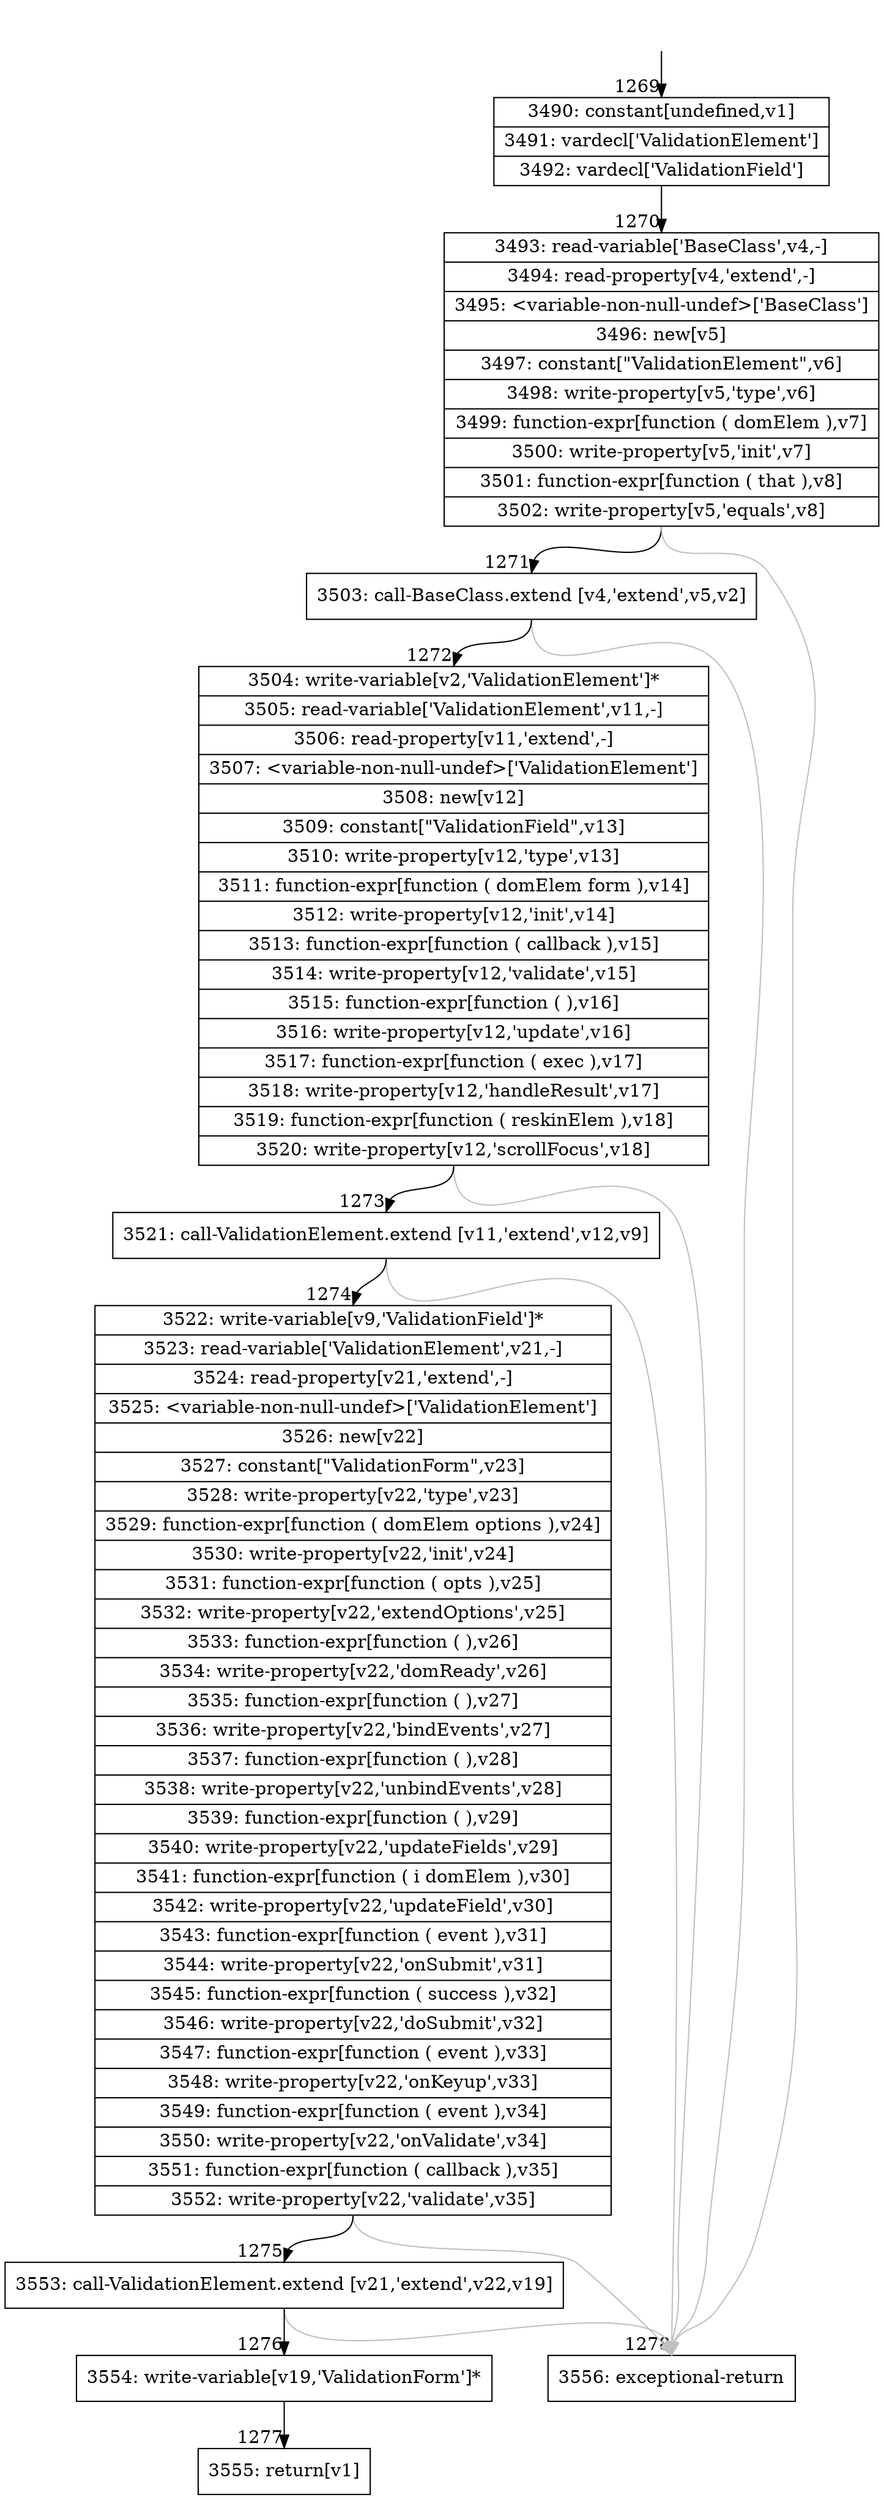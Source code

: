 digraph {
rankdir="TD"
BB_entry93[shape=none,label=""];
BB_entry93 -> BB1269 [tailport=s, headport=n, headlabel="    1269"]
BB1269 [shape=record label="{3490: constant[undefined,v1]|3491: vardecl['ValidationElement']|3492: vardecl['ValidationField']}" ] 
BB1269 -> BB1270 [tailport=s, headport=n, headlabel="      1270"]
BB1270 [shape=record label="{3493: read-variable['BaseClass',v4,-]|3494: read-property[v4,'extend',-]|3495: \<variable-non-null-undef\>['BaseClass']|3496: new[v5]|3497: constant[\"ValidationElement\",v6]|3498: write-property[v5,'type',v6]|3499: function-expr[function ( domElem ),v7]|3500: write-property[v5,'init',v7]|3501: function-expr[function ( that ),v8]|3502: write-property[v5,'equals',v8]}" ] 
BB1270 -> BB1271 [tailport=s, headport=n, headlabel="      1271"]
BB1270 -> BB1278 [tailport=s, headport=n, color=gray, headlabel="      1278"]
BB1271 [shape=record label="{3503: call-BaseClass.extend [v4,'extend',v5,v2]}" ] 
BB1271 -> BB1272 [tailport=s, headport=n, headlabel="      1272"]
BB1271 -> BB1278 [tailport=s, headport=n, color=gray]
BB1272 [shape=record label="{3504: write-variable[v2,'ValidationElement']*|3505: read-variable['ValidationElement',v11,-]|3506: read-property[v11,'extend',-]|3507: \<variable-non-null-undef\>['ValidationElement']|3508: new[v12]|3509: constant[\"ValidationField\",v13]|3510: write-property[v12,'type',v13]|3511: function-expr[function ( domElem form ),v14]|3512: write-property[v12,'init',v14]|3513: function-expr[function ( callback ),v15]|3514: write-property[v12,'validate',v15]|3515: function-expr[function ( ),v16]|3516: write-property[v12,'update',v16]|3517: function-expr[function ( exec ),v17]|3518: write-property[v12,'handleResult',v17]|3519: function-expr[function ( reskinElem ),v18]|3520: write-property[v12,'scrollFocus',v18]}" ] 
BB1272 -> BB1273 [tailport=s, headport=n, headlabel="      1273"]
BB1272 -> BB1278 [tailport=s, headport=n, color=gray]
BB1273 [shape=record label="{3521: call-ValidationElement.extend [v11,'extend',v12,v9]}" ] 
BB1273 -> BB1274 [tailport=s, headport=n, headlabel="      1274"]
BB1273 -> BB1278 [tailport=s, headport=n, color=gray]
BB1274 [shape=record label="{3522: write-variable[v9,'ValidationField']*|3523: read-variable['ValidationElement',v21,-]|3524: read-property[v21,'extend',-]|3525: \<variable-non-null-undef\>['ValidationElement']|3526: new[v22]|3527: constant[\"ValidationForm\",v23]|3528: write-property[v22,'type',v23]|3529: function-expr[function ( domElem options ),v24]|3530: write-property[v22,'init',v24]|3531: function-expr[function ( opts ),v25]|3532: write-property[v22,'extendOptions',v25]|3533: function-expr[function ( ),v26]|3534: write-property[v22,'domReady',v26]|3535: function-expr[function ( ),v27]|3536: write-property[v22,'bindEvents',v27]|3537: function-expr[function ( ),v28]|3538: write-property[v22,'unbindEvents',v28]|3539: function-expr[function ( ),v29]|3540: write-property[v22,'updateFields',v29]|3541: function-expr[function ( i domElem ),v30]|3542: write-property[v22,'updateField',v30]|3543: function-expr[function ( event ),v31]|3544: write-property[v22,'onSubmit',v31]|3545: function-expr[function ( success ),v32]|3546: write-property[v22,'doSubmit',v32]|3547: function-expr[function ( event ),v33]|3548: write-property[v22,'onKeyup',v33]|3549: function-expr[function ( event ),v34]|3550: write-property[v22,'onValidate',v34]|3551: function-expr[function ( callback ),v35]|3552: write-property[v22,'validate',v35]}" ] 
BB1274 -> BB1275 [tailport=s, headport=n, headlabel="      1275"]
BB1274 -> BB1278 [tailport=s, headport=n, color=gray]
BB1275 [shape=record label="{3553: call-ValidationElement.extend [v21,'extend',v22,v19]}" ] 
BB1275 -> BB1276 [tailport=s, headport=n, headlabel="      1276"]
BB1275 -> BB1278 [tailport=s, headport=n, color=gray]
BB1276 [shape=record label="{3554: write-variable[v19,'ValidationForm']*}" ] 
BB1276 -> BB1277 [tailport=s, headport=n, headlabel="      1277"]
BB1277 [shape=record label="{3555: return[v1]}" ] 
BB1278 [shape=record label="{3556: exceptional-return}" ] 
//#$~ 1170
}
